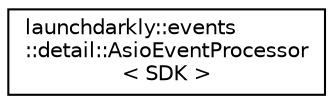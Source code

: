 digraph "Graphical Class Hierarchy"
{
 // LATEX_PDF_SIZE
  edge [fontname="Helvetica",fontsize="10",labelfontname="Helvetica",labelfontsize="10"];
  node [fontname="Helvetica",fontsize="10",shape=record];
  rankdir="LR";
  Node0 [label="launchdarkly::events\l::detail::AsioEventProcessor\l\< SDK \>",height=0.2,width=0.4,color="black", fillcolor="white", style="filled",URL="$classlaunchdarkly_1_1events_1_1detail_1_1AsioEventProcessor.html",tooltip=" "];
}
